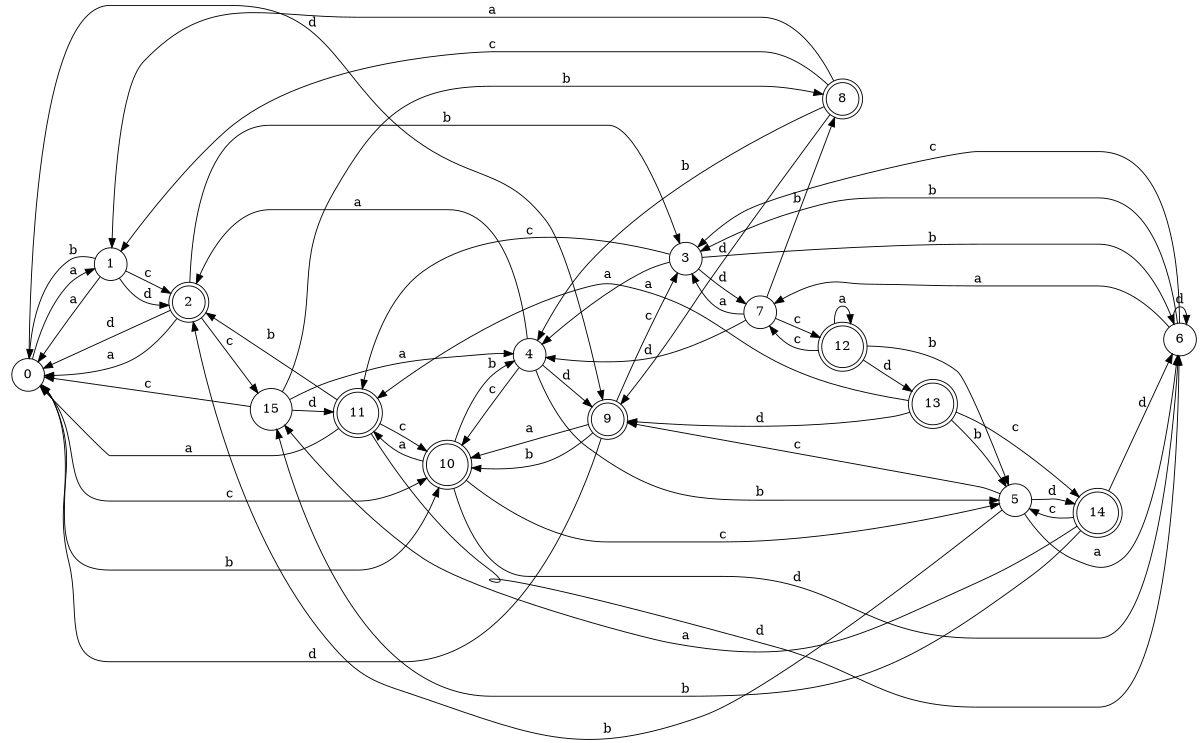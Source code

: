 digraph n13_10 {
__start0 [label="" shape="none"];

rankdir=LR;
size="8,5";

s0 [style="filled", color="black", fillcolor="white" shape="circle", label="0"];
s1 [style="filled", color="black", fillcolor="white" shape="circle", label="1"];
s2 [style="rounded,filled", color="black", fillcolor="white" shape="doublecircle", label="2"];
s3 [style="filled", color="black", fillcolor="white" shape="circle", label="3"];
s4 [style="filled", color="black", fillcolor="white" shape="circle", label="4"];
s5 [style="filled", color="black", fillcolor="white" shape="circle", label="5"];
s6 [style="filled", color="black", fillcolor="white" shape="circle", label="6"];
s7 [style="filled", color="black", fillcolor="white" shape="circle", label="7"];
s8 [style="rounded,filled", color="black", fillcolor="white" shape="doublecircle", label="8"];
s9 [style="rounded,filled", color="black", fillcolor="white" shape="doublecircle", label="9"];
s10 [style="rounded,filled", color="black", fillcolor="white" shape="doublecircle", label="10"];
s11 [style="rounded,filled", color="black", fillcolor="white" shape="doublecircle", label="11"];
s12 [style="rounded,filled", color="black", fillcolor="white" shape="doublecircle", label="12"];
s13 [style="rounded,filled", color="black", fillcolor="white" shape="doublecircle", label="13"];
s14 [style="rounded,filled", color="black", fillcolor="white" shape="doublecircle", label="14"];
s15 [style="filled", color="black", fillcolor="white" shape="circle", label="15"];
s0 -> s1 [label="a"];
s0 -> s10 [label="b"];
s0 -> s10 [label="c"];
s0 -> s9 [label="d"];
s1 -> s0 [label="a"];
s1 -> s0 [label="b"];
s1 -> s2 [label="c"];
s1 -> s2 [label="d"];
s2 -> s0 [label="a"];
s2 -> s3 [label="b"];
s2 -> s15 [label="c"];
s2 -> s0 [label="d"];
s3 -> s4 [label="a"];
s3 -> s6 [label="b"];
s3 -> s11 [label="c"];
s3 -> s7 [label="d"];
s4 -> s2 [label="a"];
s4 -> s5 [label="b"];
s4 -> s10 [label="c"];
s4 -> s9 [label="d"];
s5 -> s6 [label="a"];
s5 -> s2 [label="b"];
s5 -> s9 [label="c"];
s5 -> s14 [label="d"];
s6 -> s7 [label="a"];
s6 -> s3 [label="b"];
s6 -> s3 [label="c"];
s6 -> s6 [label="d"];
s7 -> s3 [label="a"];
s7 -> s8 [label="b"];
s7 -> s12 [label="c"];
s7 -> s4 [label="d"];
s8 -> s1 [label="a"];
s8 -> s4 [label="b"];
s8 -> s1 [label="c"];
s8 -> s9 [label="d"];
s9 -> s10 [label="a"];
s9 -> s10 [label="b"];
s9 -> s3 [label="c"];
s9 -> s0 [label="d"];
s10 -> s11 [label="a"];
s10 -> s4 [label="b"];
s10 -> s5 [label="c"];
s10 -> s6 [label="d"];
s11 -> s0 [label="a"];
s11 -> s2 [label="b"];
s11 -> s10 [label="c"];
s11 -> s6 [label="d"];
s12 -> s12 [label="a"];
s12 -> s5 [label="b"];
s12 -> s7 [label="c"];
s12 -> s13 [label="d"];
s13 -> s11 [label="a"];
s13 -> s5 [label="b"];
s13 -> s14 [label="c"];
s13 -> s9 [label="d"];
s14 -> s15 [label="a"];
s14 -> s15 [label="b"];
s14 -> s5 [label="c"];
s14 -> s6 [label="d"];
s15 -> s4 [label="a"];
s15 -> s8 [label="b"];
s15 -> s0 [label="c"];
s15 -> s11 [label="d"];

}